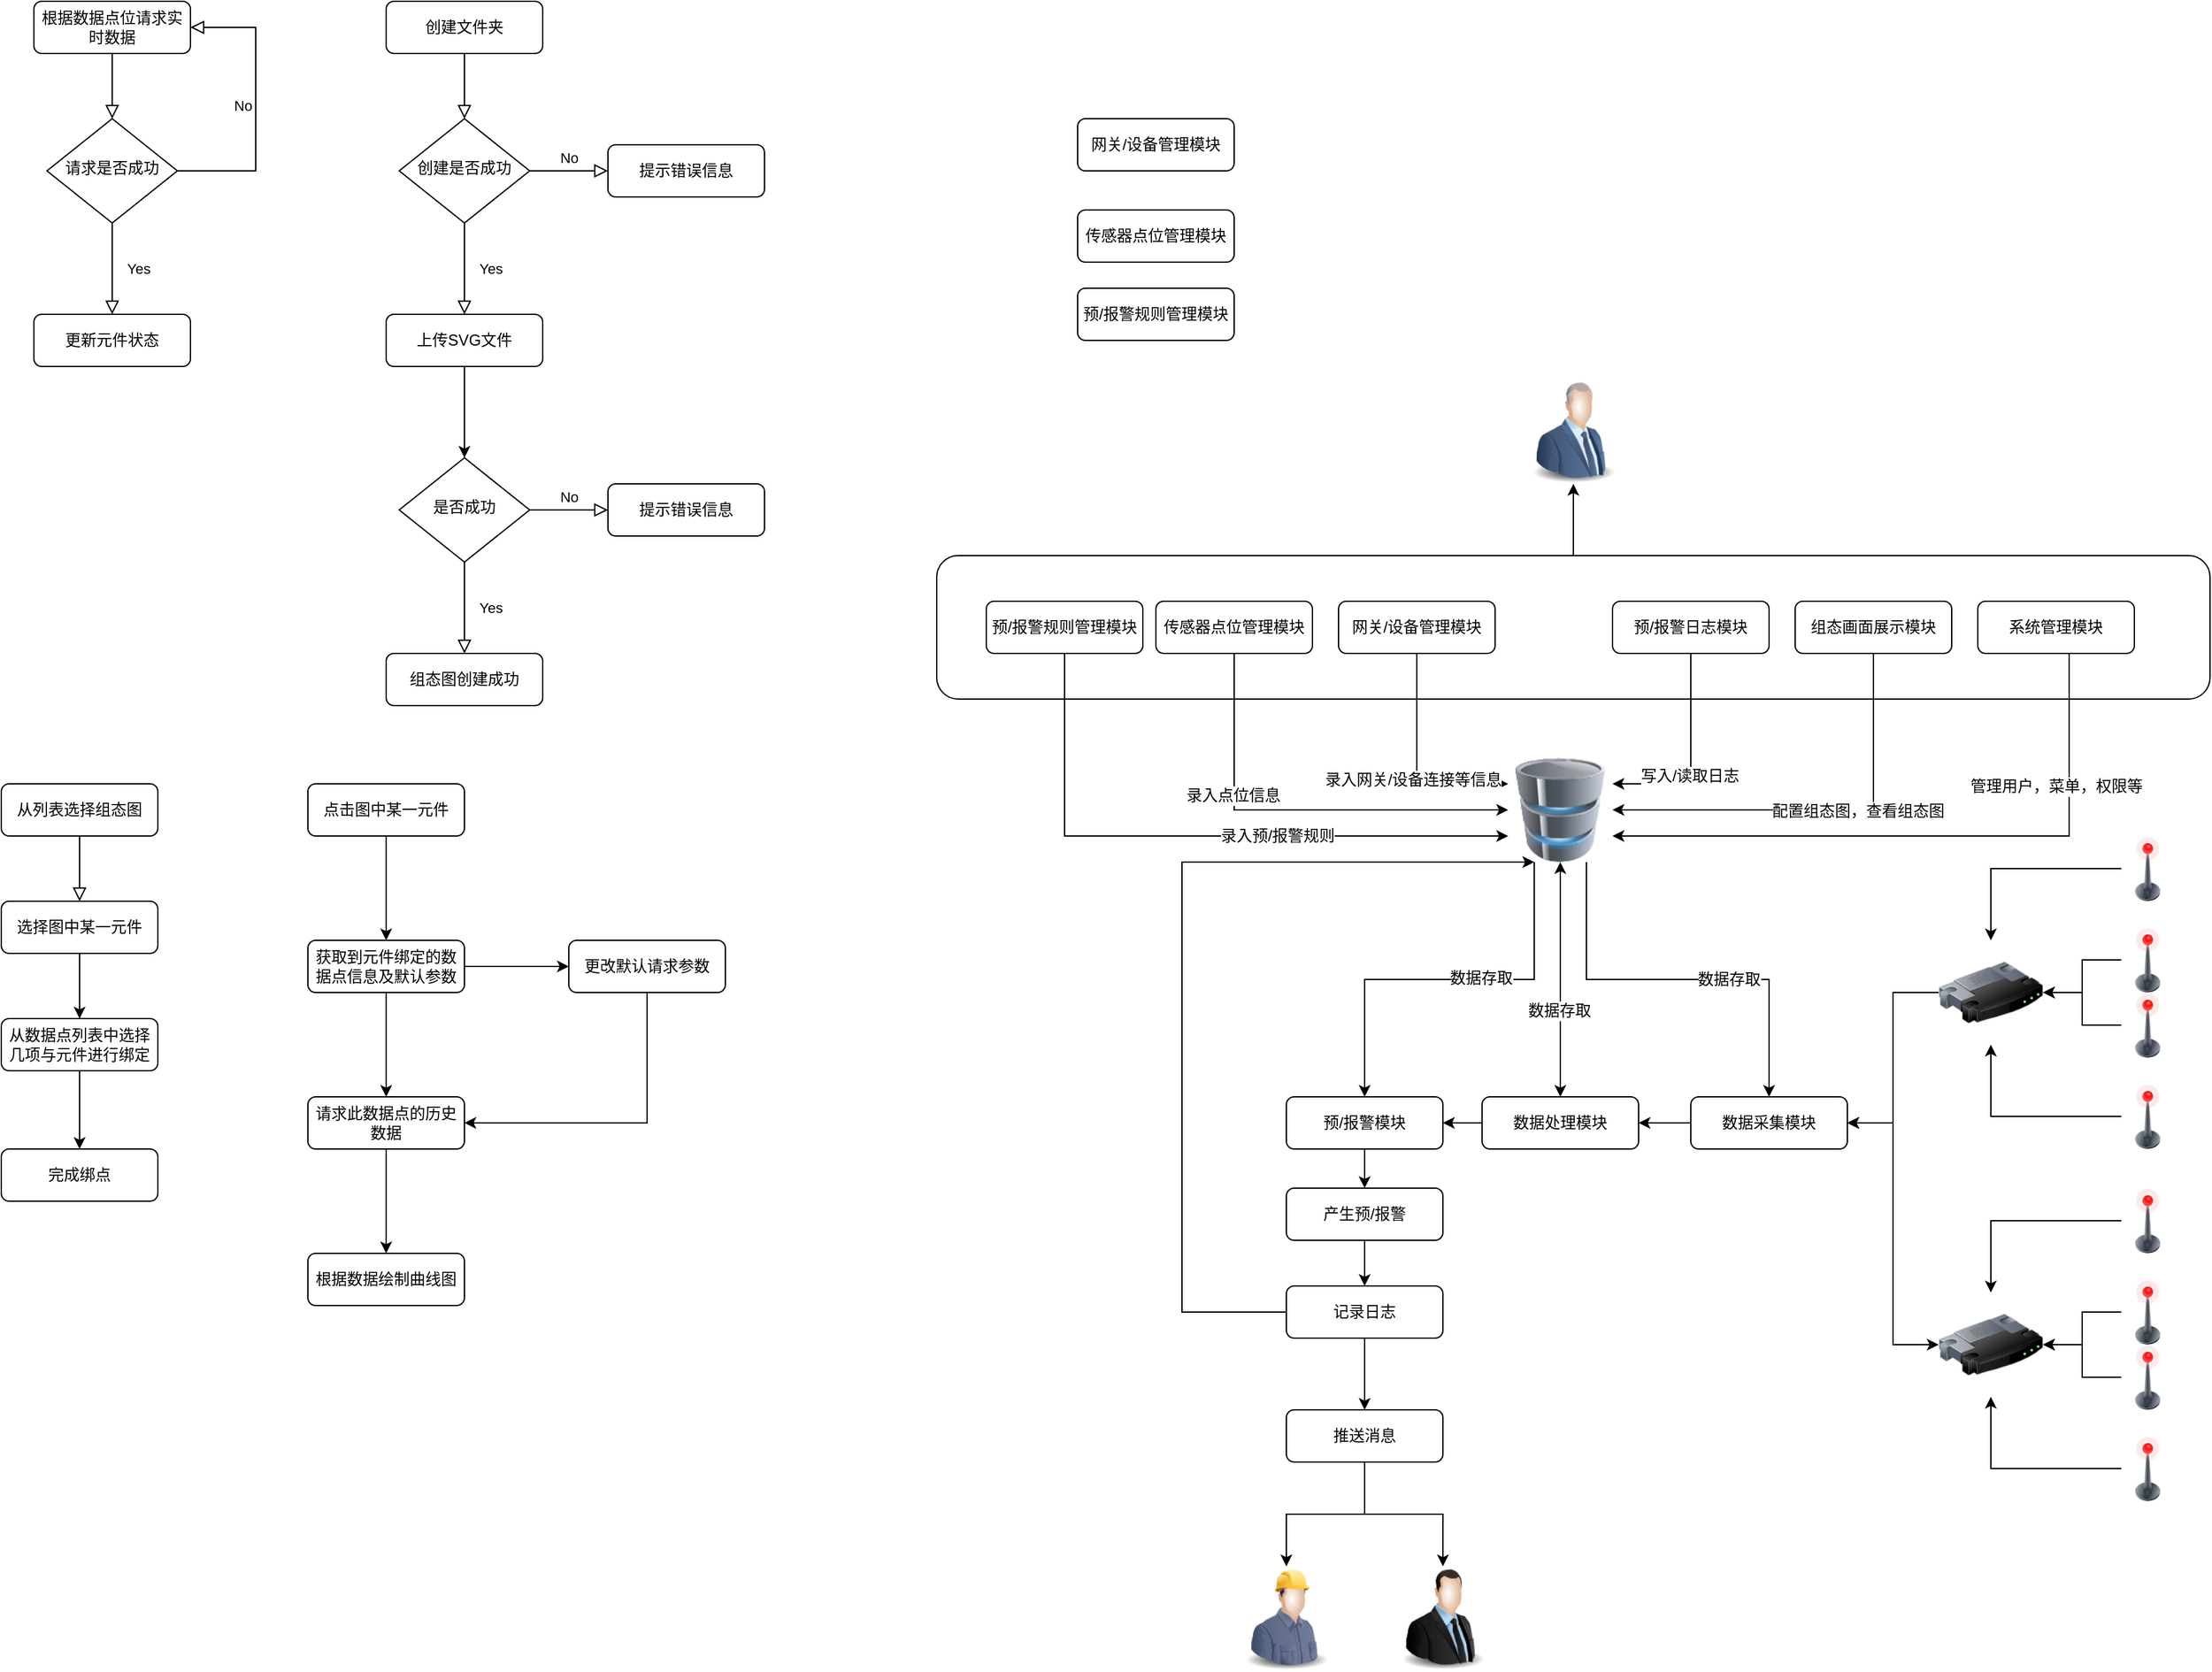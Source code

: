 <mxfile version="12.7.8" type="github">
  <diagram id="C5RBs43oDa-KdzZeNtuy" name="Page-1">
    <mxGraphModel dx="906" dy="482" grid="1" gridSize="10" guides="1" tooltips="1" connect="1" arrows="1" fold="1" page="1" pageScale="1" pageWidth="1827" pageHeight="2169" math="0" shadow="0">
      <root>
        <mxCell id="WIyWlLk6GJQsqaUBKTNV-0" />
        <mxCell id="WIyWlLk6GJQsqaUBKTNV-1" parent="WIyWlLk6GJQsqaUBKTNV-0" />
        <mxCell id="04m9J_qf78tEOwaYgz3x-59" style="edgeStyle=orthogonalEdgeStyle;rounded=0;orthogonalLoop=1;jettySize=auto;html=1;exitX=0.5;exitY=0;exitDx=0;exitDy=0;entryX=0.5;entryY=1;entryDx=0;entryDy=0;" edge="1" parent="WIyWlLk6GJQsqaUBKTNV-1" source="04m9J_qf78tEOwaYgz3x-57" target="04m9J_qf78tEOwaYgz3x-58">
          <mxGeometry relative="1" as="geometry" />
        </mxCell>
        <mxCell id="04m9J_qf78tEOwaYgz3x-57" value="" style="rounded=1;whiteSpace=wrap;html=1;fontSize=12;glass=0;strokeWidth=1;shadow=0;" vertex="1" parent="WIyWlLk6GJQsqaUBKTNV-1">
          <mxGeometry x="852" y="505" width="976" height="110" as="geometry" />
        </mxCell>
        <mxCell id="WIyWlLk6GJQsqaUBKTNV-2" value="" style="rounded=0;html=1;jettySize=auto;orthogonalLoop=1;fontSize=11;endArrow=block;endFill=0;endSize=8;strokeWidth=1;shadow=0;labelBackgroundColor=none;edgeStyle=orthogonalEdgeStyle;" parent="WIyWlLk6GJQsqaUBKTNV-1" source="WIyWlLk6GJQsqaUBKTNV-3" target="WIyWlLk6GJQsqaUBKTNV-6" edge="1">
          <mxGeometry relative="1" as="geometry" />
        </mxCell>
        <mxCell id="WIyWlLk6GJQsqaUBKTNV-3" value="根据数据点位请求实时数据" style="rounded=1;whiteSpace=wrap;html=1;fontSize=12;glass=0;strokeWidth=1;shadow=0;" parent="WIyWlLk6GJQsqaUBKTNV-1" vertex="1">
          <mxGeometry x="160" y="80" width="120" height="40" as="geometry" />
        </mxCell>
        <mxCell id="WIyWlLk6GJQsqaUBKTNV-4" value="Yes" style="rounded=0;html=1;jettySize=auto;orthogonalLoop=1;fontSize=11;endArrow=block;endFill=0;endSize=8;strokeWidth=1;shadow=0;labelBackgroundColor=none;edgeStyle=orthogonalEdgeStyle;entryX=0.5;entryY=0;entryDx=0;entryDy=0;" parent="WIyWlLk6GJQsqaUBKTNV-1" source="WIyWlLk6GJQsqaUBKTNV-6" target="WIyWlLk6GJQsqaUBKTNV-12" edge="1">
          <mxGeometry y="20" relative="1" as="geometry">
            <mxPoint as="offset" />
          </mxGeometry>
        </mxCell>
        <mxCell id="WIyWlLk6GJQsqaUBKTNV-5" value="No" style="edgeStyle=orthogonalEdgeStyle;rounded=0;html=1;jettySize=auto;orthogonalLoop=1;fontSize=11;endArrow=block;endFill=0;endSize=8;strokeWidth=1;shadow=0;labelBackgroundColor=none;entryX=1;entryY=0.5;entryDx=0;entryDy=0;exitX=1;exitY=0.5;exitDx=0;exitDy=0;" parent="WIyWlLk6GJQsqaUBKTNV-1" source="WIyWlLk6GJQsqaUBKTNV-6" target="WIyWlLk6GJQsqaUBKTNV-3" edge="1">
          <mxGeometry y="10" relative="1" as="geometry">
            <mxPoint as="offset" />
            <Array as="points">
              <mxPoint x="330" y="210" />
              <mxPoint x="330" y="100" />
            </Array>
          </mxGeometry>
        </mxCell>
        <mxCell id="WIyWlLk6GJQsqaUBKTNV-6" value="请求是否成功" style="rhombus;whiteSpace=wrap;html=1;shadow=0;fontFamily=Helvetica;fontSize=12;align=center;strokeWidth=1;spacing=6;spacingTop=-4;" parent="WIyWlLk6GJQsqaUBKTNV-1" vertex="1">
          <mxGeometry x="170" y="170" width="100" height="80" as="geometry" />
        </mxCell>
        <mxCell id="WIyWlLk6GJQsqaUBKTNV-12" value="更新元件状态" style="rounded=1;whiteSpace=wrap;html=1;fontSize=12;glass=0;strokeWidth=1;shadow=0;" parent="WIyWlLk6GJQsqaUBKTNV-1" vertex="1">
          <mxGeometry x="160" y="320" width="120" height="40" as="geometry" />
        </mxCell>
        <mxCell id="wdigM2pX4t3X0W38fQIm-0" value="" style="rounded=0;html=1;jettySize=auto;orthogonalLoop=1;fontSize=11;endArrow=block;endFill=0;endSize=8;strokeWidth=1;shadow=0;labelBackgroundColor=none;edgeStyle=orthogonalEdgeStyle;" parent="WIyWlLk6GJQsqaUBKTNV-1" source="wdigM2pX4t3X0W38fQIm-1" target="wdigM2pX4t3X0W38fQIm-4" edge="1">
          <mxGeometry relative="1" as="geometry" />
        </mxCell>
        <mxCell id="wdigM2pX4t3X0W38fQIm-1" value="创建文件夹" style="rounded=1;whiteSpace=wrap;html=1;fontSize=12;glass=0;strokeWidth=1;shadow=0;" parent="WIyWlLk6GJQsqaUBKTNV-1" vertex="1">
          <mxGeometry x="430" y="80" width="120" height="40" as="geometry" />
        </mxCell>
        <mxCell id="wdigM2pX4t3X0W38fQIm-2" value="Yes" style="rounded=0;html=1;jettySize=auto;orthogonalLoop=1;fontSize=11;endArrow=block;endFill=0;endSize=8;strokeWidth=1;shadow=0;labelBackgroundColor=none;edgeStyle=orthogonalEdgeStyle;entryX=0.5;entryY=0;entryDx=0;entryDy=0;" parent="WIyWlLk6GJQsqaUBKTNV-1" source="wdigM2pX4t3X0W38fQIm-4" target="wdigM2pX4t3X0W38fQIm-5" edge="1">
          <mxGeometry y="20" relative="1" as="geometry">
            <mxPoint as="offset" />
          </mxGeometry>
        </mxCell>
        <mxCell id="wdigM2pX4t3X0W38fQIm-3" value="No" style="edgeStyle=orthogonalEdgeStyle;rounded=0;html=1;jettySize=auto;orthogonalLoop=1;fontSize=11;endArrow=block;endFill=0;endSize=8;strokeWidth=1;shadow=0;labelBackgroundColor=none;exitX=1;exitY=0.5;exitDx=0;exitDy=0;entryX=0;entryY=0.5;entryDx=0;entryDy=0;" parent="WIyWlLk6GJQsqaUBKTNV-1" source="wdigM2pX4t3X0W38fQIm-4" target="wdigM2pX4t3X0W38fQIm-6" edge="1">
          <mxGeometry y="10" relative="1" as="geometry">
            <mxPoint as="offset" />
            <Array as="points" />
            <mxPoint x="640" y="210" as="targetPoint" />
          </mxGeometry>
        </mxCell>
        <mxCell id="wdigM2pX4t3X0W38fQIm-4" value="创建是否成功" style="rhombus;whiteSpace=wrap;html=1;shadow=0;fontFamily=Helvetica;fontSize=12;align=center;strokeWidth=1;spacing=6;spacingTop=-4;" parent="WIyWlLk6GJQsqaUBKTNV-1" vertex="1">
          <mxGeometry x="440" y="170" width="100" height="80" as="geometry" />
        </mxCell>
        <mxCell id="wdigM2pX4t3X0W38fQIm-15" style="edgeStyle=orthogonalEdgeStyle;rounded=0;orthogonalLoop=1;jettySize=auto;html=1;exitX=0.5;exitY=1;exitDx=0;exitDy=0;entryX=0.5;entryY=0;entryDx=0;entryDy=0;" parent="WIyWlLk6GJQsqaUBKTNV-1" source="wdigM2pX4t3X0W38fQIm-5" target="wdigM2pX4t3X0W38fQIm-12" edge="1">
          <mxGeometry relative="1" as="geometry" />
        </mxCell>
        <mxCell id="wdigM2pX4t3X0W38fQIm-5" value="上传SVG文件" style="rounded=1;whiteSpace=wrap;html=1;fontSize=12;glass=0;strokeWidth=1;shadow=0;" parent="WIyWlLk6GJQsqaUBKTNV-1" vertex="1">
          <mxGeometry x="430" y="320" width="120" height="40" as="geometry" />
        </mxCell>
        <mxCell id="wdigM2pX4t3X0W38fQIm-6" value="提示错误信息" style="rounded=1;whiteSpace=wrap;html=1;fontSize=12;glass=0;strokeWidth=1;shadow=0;" parent="WIyWlLk6GJQsqaUBKTNV-1" vertex="1">
          <mxGeometry x="600" y="190" width="120" height="40" as="geometry" />
        </mxCell>
        <mxCell id="wdigM2pX4t3X0W38fQIm-10" value="Yes" style="rounded=0;html=1;jettySize=auto;orthogonalLoop=1;fontSize=11;endArrow=block;endFill=0;endSize=8;strokeWidth=1;shadow=0;labelBackgroundColor=none;edgeStyle=orthogonalEdgeStyle;entryX=0.5;entryY=0;entryDx=0;entryDy=0;" parent="WIyWlLk6GJQsqaUBKTNV-1" source="wdigM2pX4t3X0W38fQIm-12" target="wdigM2pX4t3X0W38fQIm-13" edge="1">
          <mxGeometry y="20" relative="1" as="geometry">
            <mxPoint as="offset" />
          </mxGeometry>
        </mxCell>
        <mxCell id="wdigM2pX4t3X0W38fQIm-11" value="No" style="edgeStyle=orthogonalEdgeStyle;rounded=0;html=1;jettySize=auto;orthogonalLoop=1;fontSize=11;endArrow=block;endFill=0;endSize=8;strokeWidth=1;shadow=0;labelBackgroundColor=none;exitX=1;exitY=0.5;exitDx=0;exitDy=0;entryX=0;entryY=0.5;entryDx=0;entryDy=0;" parent="WIyWlLk6GJQsqaUBKTNV-1" source="wdigM2pX4t3X0W38fQIm-12" target="wdigM2pX4t3X0W38fQIm-14" edge="1">
          <mxGeometry y="10" relative="1" as="geometry">
            <mxPoint as="offset" />
            <Array as="points" />
            <mxPoint x="640" y="470" as="targetPoint" />
          </mxGeometry>
        </mxCell>
        <mxCell id="wdigM2pX4t3X0W38fQIm-12" value="是否成功" style="rhombus;whiteSpace=wrap;html=1;shadow=0;fontFamily=Helvetica;fontSize=12;align=center;strokeWidth=1;spacing=6;spacingTop=-4;" parent="WIyWlLk6GJQsqaUBKTNV-1" vertex="1">
          <mxGeometry x="440" y="430" width="100" height="80" as="geometry" />
        </mxCell>
        <mxCell id="wdigM2pX4t3X0W38fQIm-13" value="组态图创建成功" style="rounded=1;whiteSpace=wrap;html=1;fontSize=12;glass=0;strokeWidth=1;shadow=0;" parent="WIyWlLk6GJQsqaUBKTNV-1" vertex="1">
          <mxGeometry x="430" y="580" width="120" height="40" as="geometry" />
        </mxCell>
        <mxCell id="wdigM2pX4t3X0W38fQIm-14" value="提示错误信息" style="rounded=1;whiteSpace=wrap;html=1;fontSize=12;glass=0;strokeWidth=1;shadow=0;" parent="WIyWlLk6GJQsqaUBKTNV-1" vertex="1">
          <mxGeometry x="600" y="450" width="120" height="40" as="geometry" />
        </mxCell>
        <mxCell id="wdigM2pX4t3X0W38fQIm-16" value="" style="rounded=0;html=1;jettySize=auto;orthogonalLoop=1;fontSize=11;endArrow=block;endFill=0;endSize=8;strokeWidth=1;shadow=0;labelBackgroundColor=none;edgeStyle=orthogonalEdgeStyle;entryX=0.5;entryY=0;entryDx=0;entryDy=0;" parent="WIyWlLk6GJQsqaUBKTNV-1" source="wdigM2pX4t3X0W38fQIm-17" target="wdigM2pX4t3X0W38fQIm-22" edge="1">
          <mxGeometry relative="1" as="geometry">
            <mxPoint x="195" y="770" as="targetPoint" />
          </mxGeometry>
        </mxCell>
        <mxCell id="wdigM2pX4t3X0W38fQIm-17" value="从列表选择组态图" style="rounded=1;whiteSpace=wrap;html=1;fontSize=12;glass=0;strokeWidth=1;shadow=0;" parent="WIyWlLk6GJQsqaUBKTNV-1" vertex="1">
          <mxGeometry x="135" y="680" width="120" height="40" as="geometry" />
        </mxCell>
        <mxCell id="wdigM2pX4t3X0W38fQIm-21" style="edgeStyle=orthogonalEdgeStyle;rounded=0;orthogonalLoop=1;jettySize=auto;html=1;exitX=0.5;exitY=1;exitDx=0;exitDy=0;entryX=0.5;entryY=0;entryDx=0;entryDy=0;" parent="WIyWlLk6GJQsqaUBKTNV-1" source="wdigM2pX4t3X0W38fQIm-22" target="wdigM2pX4t3X0W38fQIm-28" edge="1">
          <mxGeometry relative="1" as="geometry" />
        </mxCell>
        <mxCell id="wdigM2pX4t3X0W38fQIm-22" value="选择图中某一元件" style="rounded=1;whiteSpace=wrap;html=1;fontSize=12;glass=0;strokeWidth=1;shadow=0;" parent="WIyWlLk6GJQsqaUBKTNV-1" vertex="1">
          <mxGeometry x="135" y="770" width="120" height="40" as="geometry" />
        </mxCell>
        <mxCell id="wdigM2pX4t3X0W38fQIm-27" value="完成绑点" style="rounded=1;whiteSpace=wrap;html=1;fontSize=12;glass=0;strokeWidth=1;shadow=0;" parent="WIyWlLk6GJQsqaUBKTNV-1" vertex="1">
          <mxGeometry x="135" y="960" width="120" height="40" as="geometry" />
        </mxCell>
        <mxCell id="wdigM2pX4t3X0W38fQIm-29" style="edgeStyle=orthogonalEdgeStyle;rounded=0;orthogonalLoop=1;jettySize=auto;html=1;entryX=0.5;entryY=0;entryDx=0;entryDy=0;" parent="WIyWlLk6GJQsqaUBKTNV-1" source="wdigM2pX4t3X0W38fQIm-28" target="wdigM2pX4t3X0W38fQIm-27" edge="1">
          <mxGeometry relative="1" as="geometry" />
        </mxCell>
        <mxCell id="wdigM2pX4t3X0W38fQIm-28" value="从数据点列表中选择几项与元件进行绑定" style="rounded=1;whiteSpace=wrap;html=1;fontSize=12;glass=0;strokeWidth=1;shadow=0;" parent="WIyWlLk6GJQsqaUBKTNV-1" vertex="1">
          <mxGeometry x="135" y="860" width="120" height="40" as="geometry" />
        </mxCell>
        <mxCell id="wdigM2pX4t3X0W38fQIm-32" value="" style="edgeStyle=orthogonalEdgeStyle;rounded=0;orthogonalLoop=1;jettySize=auto;html=1;" parent="WIyWlLk6GJQsqaUBKTNV-1" source="wdigM2pX4t3X0W38fQIm-30" target="wdigM2pX4t3X0W38fQIm-31" edge="1">
          <mxGeometry relative="1" as="geometry" />
        </mxCell>
        <mxCell id="wdigM2pX4t3X0W38fQIm-30" value="点击图中某一元件" style="rounded=1;whiteSpace=wrap;html=1;fontSize=12;glass=0;strokeWidth=1;shadow=0;" parent="WIyWlLk6GJQsqaUBKTNV-1" vertex="1">
          <mxGeometry x="370" y="680" width="120" height="40" as="geometry" />
        </mxCell>
        <mxCell id="wdigM2pX4t3X0W38fQIm-34" value="" style="edgeStyle=orthogonalEdgeStyle;rounded=0;orthogonalLoop=1;jettySize=auto;html=1;" parent="WIyWlLk6GJQsqaUBKTNV-1" source="wdigM2pX4t3X0W38fQIm-31" target="wdigM2pX4t3X0W38fQIm-33" edge="1">
          <mxGeometry relative="1" as="geometry" />
        </mxCell>
        <mxCell id="wdigM2pX4t3X0W38fQIm-38" value="" style="edgeStyle=orthogonalEdgeStyle;rounded=0;orthogonalLoop=1;jettySize=auto;html=1;" parent="WIyWlLk6GJQsqaUBKTNV-1" source="wdigM2pX4t3X0W38fQIm-31" target="wdigM2pX4t3X0W38fQIm-37" edge="1">
          <mxGeometry relative="1" as="geometry" />
        </mxCell>
        <mxCell id="wdigM2pX4t3X0W38fQIm-31" value="获取到元件绑定的数据点信息及默认参数" style="rounded=1;whiteSpace=wrap;html=1;fontSize=12;glass=0;strokeWidth=1;shadow=0;" parent="WIyWlLk6GJQsqaUBKTNV-1" vertex="1">
          <mxGeometry x="370" y="800" width="120" height="40" as="geometry" />
        </mxCell>
        <mxCell id="wdigM2pX4t3X0W38fQIm-39" style="edgeStyle=orthogonalEdgeStyle;rounded=0;orthogonalLoop=1;jettySize=auto;html=1;exitX=0.5;exitY=1;exitDx=0;exitDy=0;entryX=1;entryY=0.5;entryDx=0;entryDy=0;" parent="WIyWlLk6GJQsqaUBKTNV-1" source="wdigM2pX4t3X0W38fQIm-37" target="wdigM2pX4t3X0W38fQIm-33" edge="1">
          <mxGeometry relative="1" as="geometry" />
        </mxCell>
        <mxCell id="wdigM2pX4t3X0W38fQIm-37" value="更改默认请求参数" style="rounded=1;whiteSpace=wrap;html=1;fontSize=12;glass=0;strokeWidth=1;shadow=0;" parent="WIyWlLk6GJQsqaUBKTNV-1" vertex="1">
          <mxGeometry x="570" y="800" width="120" height="40" as="geometry" />
        </mxCell>
        <mxCell id="wdigM2pX4t3X0W38fQIm-36" value="" style="edgeStyle=orthogonalEdgeStyle;rounded=0;orthogonalLoop=1;jettySize=auto;html=1;" parent="WIyWlLk6GJQsqaUBKTNV-1" source="wdigM2pX4t3X0W38fQIm-33" target="wdigM2pX4t3X0W38fQIm-35" edge="1">
          <mxGeometry relative="1" as="geometry" />
        </mxCell>
        <mxCell id="wdigM2pX4t3X0W38fQIm-33" value="请求此数据点的历史数据" style="rounded=1;whiteSpace=wrap;html=1;fontSize=12;glass=0;strokeWidth=1;shadow=0;" parent="WIyWlLk6GJQsqaUBKTNV-1" vertex="1">
          <mxGeometry x="370" y="920" width="120" height="40" as="geometry" />
        </mxCell>
        <mxCell id="wdigM2pX4t3X0W38fQIm-35" value="根据数据绘制曲线图" style="rounded=1;whiteSpace=wrap;html=1;fontSize=12;glass=0;strokeWidth=1;shadow=0;" parent="WIyWlLk6GJQsqaUBKTNV-1" vertex="1">
          <mxGeometry x="370" y="1040" width="120" height="40" as="geometry" />
        </mxCell>
        <mxCell id="04m9J_qf78tEOwaYgz3x-0" value="网关/设备管理模块" style="rounded=1;whiteSpace=wrap;html=1;fontSize=12;glass=0;strokeWidth=1;shadow=0;" vertex="1" parent="WIyWlLk6GJQsqaUBKTNV-1">
          <mxGeometry x="960" y="170" width="120" height="40" as="geometry" />
        </mxCell>
        <mxCell id="04m9J_qf78tEOwaYgz3x-1" value="传感器点位管理模块" style="rounded=1;whiteSpace=wrap;html=1;fontSize=12;glass=0;strokeWidth=1;shadow=0;" vertex="1" parent="WIyWlLk6GJQsqaUBKTNV-1">
          <mxGeometry x="960" y="240" width="120" height="40" as="geometry" />
        </mxCell>
        <mxCell id="04m9J_qf78tEOwaYgz3x-2" value="预/报警规则管理模块" style="rounded=1;whiteSpace=wrap;html=1;fontSize=12;glass=0;strokeWidth=1;shadow=0;" vertex="1" parent="WIyWlLk6GJQsqaUBKTNV-1">
          <mxGeometry x="960" y="300" width="120" height="40" as="geometry" />
        </mxCell>
        <mxCell id="04m9J_qf78tEOwaYgz3x-44" style="edgeStyle=orthogonalEdgeStyle;rounded=0;orthogonalLoop=1;jettySize=auto;html=1;entryX=1;entryY=0.25;entryDx=0;entryDy=0;exitX=0.5;exitY=1;exitDx=0;exitDy=0;" edge="1" parent="WIyWlLk6GJQsqaUBKTNV-1" source="04m9J_qf78tEOwaYgz3x-3" target="04m9J_qf78tEOwaYgz3x-33">
          <mxGeometry relative="1" as="geometry">
            <Array as="points">
              <mxPoint x="1430" y="680" />
            </Array>
          </mxGeometry>
        </mxCell>
        <mxCell id="04m9J_qf78tEOwaYgz3x-45" value="写入/读取日志" style="text;html=1;align=center;verticalAlign=middle;resizable=0;points=[];labelBackgroundColor=#ffffff;" vertex="1" connectable="0" parent="04m9J_qf78tEOwaYgz3x-44">
          <mxGeometry x="0.17" y="-1" relative="1" as="geometry">
            <mxPoint as="offset" />
          </mxGeometry>
        </mxCell>
        <mxCell id="04m9J_qf78tEOwaYgz3x-3" value="预/报警日志模块" style="rounded=1;whiteSpace=wrap;html=1;fontSize=12;glass=0;strokeWidth=1;shadow=0;" vertex="1" parent="WIyWlLk6GJQsqaUBKTNV-1">
          <mxGeometry x="1370" y="540" width="120" height="40" as="geometry" />
        </mxCell>
        <mxCell id="04m9J_qf78tEOwaYgz3x-46" style="edgeStyle=orthogonalEdgeStyle;rounded=0;orthogonalLoop=1;jettySize=auto;html=1;entryX=1;entryY=0.5;entryDx=0;entryDy=0;exitX=0.5;exitY=1;exitDx=0;exitDy=0;" edge="1" parent="WIyWlLk6GJQsqaUBKTNV-1" source="04m9J_qf78tEOwaYgz3x-4" target="04m9J_qf78tEOwaYgz3x-33">
          <mxGeometry relative="1" as="geometry">
            <Array as="points">
              <mxPoint x="1570" y="700" />
            </Array>
          </mxGeometry>
        </mxCell>
        <mxCell id="04m9J_qf78tEOwaYgz3x-47" value="配置组态图，查看组态图" style="text;html=1;align=center;verticalAlign=middle;resizable=0;points=[];labelBackgroundColor=#ffffff;" vertex="1" connectable="0" parent="04m9J_qf78tEOwaYgz3x-46">
          <mxGeometry x="-0.171" y="1" relative="1" as="geometry">
            <mxPoint as="offset" />
          </mxGeometry>
        </mxCell>
        <mxCell id="04m9J_qf78tEOwaYgz3x-4" value="组态画面展示模块" style="rounded=1;whiteSpace=wrap;html=1;fontSize=12;glass=0;strokeWidth=1;shadow=0;" vertex="1" parent="WIyWlLk6GJQsqaUBKTNV-1">
          <mxGeometry x="1510" y="540" width="120" height="40" as="geometry" />
        </mxCell>
        <mxCell id="04m9J_qf78tEOwaYgz3x-48" style="edgeStyle=orthogonalEdgeStyle;rounded=0;orthogonalLoop=1;jettySize=auto;html=1;exitX=0;exitY=0.5;exitDx=0;exitDy=0;entryX=1;entryY=0.75;entryDx=0;entryDy=0;" edge="1" parent="WIyWlLk6GJQsqaUBKTNV-1" source="04m9J_qf78tEOwaYgz3x-5" target="04m9J_qf78tEOwaYgz3x-33">
          <mxGeometry relative="1" as="geometry">
            <Array as="points">
              <mxPoint x="1720" y="560" />
              <mxPoint x="1720" y="720" />
            </Array>
          </mxGeometry>
        </mxCell>
        <mxCell id="04m9J_qf78tEOwaYgz3x-49" value="管理用户，菜单，权限等" style="text;html=1;align=center;verticalAlign=middle;resizable=0;points=[];labelBackgroundColor=#ffffff;" vertex="1" connectable="0" parent="04m9J_qf78tEOwaYgz3x-48">
          <mxGeometry x="-0.32" y="-5" relative="1" as="geometry">
            <mxPoint x="-5" y="-5" as="offset" />
          </mxGeometry>
        </mxCell>
        <mxCell id="04m9J_qf78tEOwaYgz3x-5" value="系统管理模块" style="rounded=1;whiteSpace=wrap;html=1;fontSize=12;glass=0;strokeWidth=1;shadow=0;" vertex="1" parent="WIyWlLk6GJQsqaUBKTNV-1">
          <mxGeometry x="1650" y="540" width="120" height="40" as="geometry" />
        </mxCell>
        <mxCell id="04m9J_qf78tEOwaYgz3x-50" style="edgeStyle=orthogonalEdgeStyle;rounded=0;orthogonalLoop=1;jettySize=auto;html=1;exitX=0;exitY=0.5;exitDx=0;exitDy=0;entryX=1;entryY=0.5;entryDx=0;entryDy=0;" edge="1" parent="WIyWlLk6GJQsqaUBKTNV-1" source="04m9J_qf78tEOwaYgz3x-6" target="04m9J_qf78tEOwaYgz3x-18">
          <mxGeometry relative="1" as="geometry" />
        </mxCell>
        <mxCell id="04m9J_qf78tEOwaYgz3x-6" value="" style="image;html=1;labelBackgroundColor=#ffffff;image=img/lib/clip_art/networking/Router_128x128.png" vertex="1" parent="WIyWlLk6GJQsqaUBKTNV-1">
          <mxGeometry x="1620" y="800" width="80" height="80" as="geometry" />
        </mxCell>
        <mxCell id="04m9J_qf78tEOwaYgz3x-12" style="edgeStyle=orthogonalEdgeStyle;rounded=0;orthogonalLoop=1;jettySize=auto;html=1;exitX=0;exitY=0.5;exitDx=0;exitDy=0;entryX=0.5;entryY=0;entryDx=0;entryDy=0;" edge="1" parent="WIyWlLk6GJQsqaUBKTNV-1" source="04m9J_qf78tEOwaYgz3x-7" target="04m9J_qf78tEOwaYgz3x-6">
          <mxGeometry relative="1" as="geometry" />
        </mxCell>
        <mxCell id="04m9J_qf78tEOwaYgz3x-7" value="" style="image;html=1;labelBackgroundColor=#ffffff;image=img/lib/clip_art/telecommunication/Signal_tower_off_128x128.png" vertex="1" parent="WIyWlLk6GJQsqaUBKTNV-1">
          <mxGeometry x="1760" y="720" width="40" height="50" as="geometry" />
        </mxCell>
        <mxCell id="04m9J_qf78tEOwaYgz3x-13" style="edgeStyle=orthogonalEdgeStyle;rounded=0;orthogonalLoop=1;jettySize=auto;html=1;exitX=0;exitY=0.5;exitDx=0;exitDy=0;entryX=1;entryY=0.5;entryDx=0;entryDy=0;" edge="1" parent="WIyWlLk6GJQsqaUBKTNV-1" source="04m9J_qf78tEOwaYgz3x-8" target="04m9J_qf78tEOwaYgz3x-6">
          <mxGeometry relative="1" as="geometry" />
        </mxCell>
        <mxCell id="04m9J_qf78tEOwaYgz3x-8" value="" style="image;html=1;labelBackgroundColor=#ffffff;image=img/lib/clip_art/telecommunication/Signal_tower_off_128x128.png" vertex="1" parent="WIyWlLk6GJQsqaUBKTNV-1">
          <mxGeometry x="1760" y="790" width="40" height="50" as="geometry" />
        </mxCell>
        <mxCell id="04m9J_qf78tEOwaYgz3x-14" style="edgeStyle=orthogonalEdgeStyle;rounded=0;orthogonalLoop=1;jettySize=auto;html=1;exitX=0;exitY=0.5;exitDx=0;exitDy=0;" edge="1" parent="WIyWlLk6GJQsqaUBKTNV-1" source="04m9J_qf78tEOwaYgz3x-9" target="04m9J_qf78tEOwaYgz3x-6">
          <mxGeometry relative="1" as="geometry" />
        </mxCell>
        <mxCell id="04m9J_qf78tEOwaYgz3x-9" value="" style="image;html=1;labelBackgroundColor=#ffffff;image=img/lib/clip_art/telecommunication/Signal_tower_off_128x128.png" vertex="1" parent="WIyWlLk6GJQsqaUBKTNV-1">
          <mxGeometry x="1760" y="840" width="40" height="50" as="geometry" />
        </mxCell>
        <mxCell id="04m9J_qf78tEOwaYgz3x-15" style="edgeStyle=orthogonalEdgeStyle;rounded=0;orthogonalLoop=1;jettySize=auto;html=1;exitX=0;exitY=0.5;exitDx=0;exitDy=0;entryX=0.5;entryY=1;entryDx=0;entryDy=0;" edge="1" parent="WIyWlLk6GJQsqaUBKTNV-1" source="04m9J_qf78tEOwaYgz3x-10" target="04m9J_qf78tEOwaYgz3x-6">
          <mxGeometry relative="1" as="geometry" />
        </mxCell>
        <mxCell id="04m9J_qf78tEOwaYgz3x-10" value="" style="image;html=1;labelBackgroundColor=#ffffff;image=img/lib/clip_art/telecommunication/Signal_tower_off_128x128.png" vertex="1" parent="WIyWlLk6GJQsqaUBKTNV-1">
          <mxGeometry x="1760" y="910" width="40" height="50" as="geometry" />
        </mxCell>
        <mxCell id="04m9J_qf78tEOwaYgz3x-51" style="edgeStyle=orthogonalEdgeStyle;rounded=0;orthogonalLoop=1;jettySize=auto;html=1;exitX=0;exitY=0.5;exitDx=0;exitDy=0;entryX=1;entryY=0.5;entryDx=0;entryDy=0;" edge="1" parent="WIyWlLk6GJQsqaUBKTNV-1" source="04m9J_qf78tEOwaYgz3x-18" target="04m9J_qf78tEOwaYgz3x-19">
          <mxGeometry relative="1" as="geometry" />
        </mxCell>
        <mxCell id="04m9J_qf78tEOwaYgz3x-18" value="数据采集模块" style="rounded=1;whiteSpace=wrap;html=1;fontSize=12;glass=0;strokeWidth=1;shadow=0;" vertex="1" parent="WIyWlLk6GJQsqaUBKTNV-1">
          <mxGeometry x="1430" y="920" width="120" height="40" as="geometry" />
        </mxCell>
        <mxCell id="04m9J_qf78tEOwaYgz3x-52" style="edgeStyle=orthogonalEdgeStyle;rounded=0;orthogonalLoop=1;jettySize=auto;html=1;exitX=0;exitY=0.5;exitDx=0;exitDy=0;" edge="1" parent="WIyWlLk6GJQsqaUBKTNV-1" source="04m9J_qf78tEOwaYgz3x-19" target="04m9J_qf78tEOwaYgz3x-20">
          <mxGeometry relative="1" as="geometry" />
        </mxCell>
        <mxCell id="04m9J_qf78tEOwaYgz3x-54" style="edgeStyle=orthogonalEdgeStyle;rounded=0;orthogonalLoop=1;jettySize=auto;html=1;exitX=0.5;exitY=1;exitDx=0;exitDy=0;entryX=0.5;entryY=0;entryDx=0;entryDy=0;" edge="1" parent="WIyWlLk6GJQsqaUBKTNV-1" source="04m9J_qf78tEOwaYgz3x-20" target="04m9J_qf78tEOwaYgz3x-21">
          <mxGeometry relative="1" as="geometry" />
        </mxCell>
        <mxCell id="04m9J_qf78tEOwaYgz3x-19" value="数据处理模块" style="rounded=1;whiteSpace=wrap;html=1;fontSize=12;glass=0;strokeWidth=1;shadow=0;" vertex="1" parent="WIyWlLk6GJQsqaUBKTNV-1">
          <mxGeometry x="1270" y="920" width="120" height="40" as="geometry" />
        </mxCell>
        <mxCell id="04m9J_qf78tEOwaYgz3x-20" value="预/报警模块" style="rounded=1;whiteSpace=wrap;html=1;fontSize=12;glass=0;strokeWidth=1;shadow=0;" vertex="1" parent="WIyWlLk6GJQsqaUBKTNV-1">
          <mxGeometry x="1120" y="920" width="120" height="40" as="geometry" />
        </mxCell>
        <mxCell id="04m9J_qf78tEOwaYgz3x-23" value="" style="edgeStyle=orthogonalEdgeStyle;rounded=0;orthogonalLoop=1;jettySize=auto;html=1;" edge="1" parent="WIyWlLk6GJQsqaUBKTNV-1" source="04m9J_qf78tEOwaYgz3x-21" target="04m9J_qf78tEOwaYgz3x-22">
          <mxGeometry relative="1" as="geometry" />
        </mxCell>
        <mxCell id="04m9J_qf78tEOwaYgz3x-21" value="产生预/报警" style="rounded=1;whiteSpace=wrap;html=1;fontSize=12;glass=0;strokeWidth=1;shadow=0;" vertex="1" parent="WIyWlLk6GJQsqaUBKTNV-1">
          <mxGeometry x="1120" y="990" width="120" height="40" as="geometry" />
        </mxCell>
        <mxCell id="04m9J_qf78tEOwaYgz3x-25" value="" style="edgeStyle=orthogonalEdgeStyle;rounded=0;orthogonalLoop=1;jettySize=auto;html=1;" edge="1" parent="WIyWlLk6GJQsqaUBKTNV-1" source="04m9J_qf78tEOwaYgz3x-22" target="04m9J_qf78tEOwaYgz3x-24">
          <mxGeometry relative="1" as="geometry" />
        </mxCell>
        <mxCell id="04m9J_qf78tEOwaYgz3x-60" style="edgeStyle=orthogonalEdgeStyle;rounded=0;orthogonalLoop=1;jettySize=auto;html=1;exitX=0;exitY=0.5;exitDx=0;exitDy=0;entryX=0.25;entryY=1;entryDx=0;entryDy=0;" edge="1" parent="WIyWlLk6GJQsqaUBKTNV-1" source="04m9J_qf78tEOwaYgz3x-22" target="04m9J_qf78tEOwaYgz3x-33">
          <mxGeometry relative="1" as="geometry">
            <Array as="points">
              <mxPoint x="1040" y="1085" />
              <mxPoint x="1040" y="740" />
            </Array>
          </mxGeometry>
        </mxCell>
        <mxCell id="04m9J_qf78tEOwaYgz3x-22" value="记录日志" style="rounded=1;whiteSpace=wrap;html=1;fontSize=12;glass=0;strokeWidth=1;shadow=0;" vertex="1" parent="WIyWlLk6GJQsqaUBKTNV-1">
          <mxGeometry x="1120" y="1065" width="120" height="40" as="geometry" />
        </mxCell>
        <mxCell id="04m9J_qf78tEOwaYgz3x-55" style="edgeStyle=orthogonalEdgeStyle;rounded=0;orthogonalLoop=1;jettySize=auto;html=1;" edge="1" parent="WIyWlLk6GJQsqaUBKTNV-1" source="04m9J_qf78tEOwaYgz3x-24" target="04m9J_qf78tEOwaYgz3x-28">
          <mxGeometry relative="1" as="geometry" />
        </mxCell>
        <mxCell id="04m9J_qf78tEOwaYgz3x-56" style="edgeStyle=orthogonalEdgeStyle;rounded=0;orthogonalLoop=1;jettySize=auto;html=1;entryX=0.5;entryY=0;entryDx=0;entryDy=0;" edge="1" parent="WIyWlLk6GJQsqaUBKTNV-1" source="04m9J_qf78tEOwaYgz3x-24" target="04m9J_qf78tEOwaYgz3x-29">
          <mxGeometry relative="1" as="geometry" />
        </mxCell>
        <mxCell id="04m9J_qf78tEOwaYgz3x-24" value="推送消息" style="rounded=1;whiteSpace=wrap;html=1;fontSize=12;glass=0;strokeWidth=1;shadow=0;" vertex="1" parent="WIyWlLk6GJQsqaUBKTNV-1">
          <mxGeometry x="1120" y="1160" width="120" height="40" as="geometry" />
        </mxCell>
        <mxCell id="04m9J_qf78tEOwaYgz3x-28" value="" style="image;html=1;labelBackgroundColor=#ffffff;image=img/lib/clip_art/people/Construction_Worker_Man_128x128.png" vertex="1" parent="WIyWlLk6GJQsqaUBKTNV-1">
          <mxGeometry x="1080" y="1280" width="80" height="80" as="geometry" />
        </mxCell>
        <mxCell id="04m9J_qf78tEOwaYgz3x-29" value="" style="image;html=1;labelBackgroundColor=#ffffff;image=img/lib/clip_art/people/Suit_Man_128x128.png" vertex="1" parent="WIyWlLk6GJQsqaUBKTNV-1">
          <mxGeometry x="1200" y="1280" width="80" height="80" as="geometry" />
        </mxCell>
        <mxCell id="04m9J_qf78tEOwaYgz3x-61" style="edgeStyle=orthogonalEdgeStyle;rounded=0;orthogonalLoop=1;jettySize=auto;html=1;exitX=0.75;exitY=1;exitDx=0;exitDy=0;entryX=0.5;entryY=0;entryDx=0;entryDy=0;" edge="1" parent="WIyWlLk6GJQsqaUBKTNV-1" source="04m9J_qf78tEOwaYgz3x-33" target="04m9J_qf78tEOwaYgz3x-18">
          <mxGeometry relative="1" as="geometry" />
        </mxCell>
        <mxCell id="04m9J_qf78tEOwaYgz3x-66" value="数据存取" style="text;html=1;align=center;verticalAlign=middle;resizable=0;points=[];labelBackgroundColor=#ffffff;" vertex="1" connectable="0" parent="04m9J_qf78tEOwaYgz3x-61">
          <mxGeometry x="0.244" relative="1" as="geometry">
            <mxPoint as="offset" />
          </mxGeometry>
        </mxCell>
        <mxCell id="04m9J_qf78tEOwaYgz3x-62" style="edgeStyle=orthogonalEdgeStyle;rounded=0;orthogonalLoop=1;jettySize=auto;html=1;exitX=0.5;exitY=1;exitDx=0;exitDy=0;entryX=0.5;entryY=0;entryDx=0;entryDy=0;startArrow=classic;startFill=1;" edge="1" parent="WIyWlLk6GJQsqaUBKTNV-1" source="04m9J_qf78tEOwaYgz3x-33" target="04m9J_qf78tEOwaYgz3x-19">
          <mxGeometry relative="1" as="geometry" />
        </mxCell>
        <mxCell id="04m9J_qf78tEOwaYgz3x-64" value="数据存取" style="text;html=1;align=center;verticalAlign=middle;resizable=0;points=[];labelBackgroundColor=#ffffff;" vertex="1" connectable="0" parent="04m9J_qf78tEOwaYgz3x-62">
          <mxGeometry x="0.267" y="-1" relative="1" as="geometry">
            <mxPoint as="offset" />
          </mxGeometry>
        </mxCell>
        <mxCell id="04m9J_qf78tEOwaYgz3x-63" style="edgeStyle=orthogonalEdgeStyle;rounded=0;orthogonalLoop=1;jettySize=auto;html=1;exitX=0.25;exitY=1;exitDx=0;exitDy=0;entryX=0.5;entryY=0;entryDx=0;entryDy=0;" edge="1" parent="WIyWlLk6GJQsqaUBKTNV-1" source="04m9J_qf78tEOwaYgz3x-33" target="04m9J_qf78tEOwaYgz3x-20">
          <mxGeometry relative="1" as="geometry" />
        </mxCell>
        <mxCell id="04m9J_qf78tEOwaYgz3x-65" value="数据存取" style="text;html=1;align=center;verticalAlign=middle;resizable=0;points=[];labelBackgroundColor=#ffffff;" vertex="1" connectable="0" parent="04m9J_qf78tEOwaYgz3x-63">
          <mxGeometry x="-0.426" y="-41" relative="1" as="geometry">
            <mxPoint as="offset" />
          </mxGeometry>
        </mxCell>
        <mxCell id="04m9J_qf78tEOwaYgz3x-33" value="" style="image;html=1;labelBackgroundColor=#ffffff;image=img/lib/clip_art/computers/Database_128x128.png" vertex="1" parent="WIyWlLk6GJQsqaUBKTNV-1">
          <mxGeometry x="1290" y="660" width="80" height="80" as="geometry" />
        </mxCell>
        <mxCell id="04m9J_qf78tEOwaYgz3x-36" value="" style="edgeStyle=orthogonalEdgeStyle;rounded=0;orthogonalLoop=1;jettySize=auto;html=1;entryX=0;entryY=0.25;entryDx=0;entryDy=0;exitX=0.5;exitY=1;exitDx=0;exitDy=0;" edge="1" parent="WIyWlLk6GJQsqaUBKTNV-1" source="04m9J_qf78tEOwaYgz3x-34" target="04m9J_qf78tEOwaYgz3x-33">
          <mxGeometry relative="1" as="geometry">
            <mxPoint x="1210" y="710" as="targetPoint" />
            <Array as="points">
              <mxPoint x="1220" y="680" />
            </Array>
          </mxGeometry>
        </mxCell>
        <mxCell id="04m9J_qf78tEOwaYgz3x-37" value="录入网关/设备连接等信息" style="text;html=1;align=center;verticalAlign=middle;resizable=0;points=[];labelBackgroundColor=#ffffff;" vertex="1" connectable="0" parent="04m9J_qf78tEOwaYgz3x-36">
          <mxGeometry x="0.138" y="-3" relative="1" as="geometry">
            <mxPoint as="offset" />
          </mxGeometry>
        </mxCell>
        <mxCell id="04m9J_qf78tEOwaYgz3x-34" value="网关/设备管理模块" style="rounded=1;whiteSpace=wrap;html=1;fontSize=12;glass=0;strokeWidth=1;shadow=0;" vertex="1" parent="WIyWlLk6GJQsqaUBKTNV-1">
          <mxGeometry x="1160" y="540" width="120" height="40" as="geometry" />
        </mxCell>
        <mxCell id="04m9J_qf78tEOwaYgz3x-39" style="edgeStyle=orthogonalEdgeStyle;rounded=0;orthogonalLoop=1;jettySize=auto;html=1;entryX=0;entryY=0.75;entryDx=0;entryDy=0;" edge="1" parent="WIyWlLk6GJQsqaUBKTNV-1" source="04m9J_qf78tEOwaYgz3x-38" target="04m9J_qf78tEOwaYgz3x-33">
          <mxGeometry relative="1" as="geometry">
            <Array as="points">
              <mxPoint x="950" y="720" />
            </Array>
          </mxGeometry>
        </mxCell>
        <mxCell id="04m9J_qf78tEOwaYgz3x-40" value="录入预/报警规则" style="text;html=1;align=center;verticalAlign=middle;resizable=0;points=[];labelBackgroundColor=#ffffff;" vertex="1" connectable="0" parent="04m9J_qf78tEOwaYgz3x-39">
          <mxGeometry x="0.263" relative="1" as="geometry">
            <mxPoint as="offset" />
          </mxGeometry>
        </mxCell>
        <mxCell id="04m9J_qf78tEOwaYgz3x-38" value="预/报警规则管理模块" style="rounded=1;whiteSpace=wrap;html=1;fontSize=12;glass=0;strokeWidth=1;shadow=0;" vertex="1" parent="WIyWlLk6GJQsqaUBKTNV-1">
          <mxGeometry x="890" y="540" width="120" height="40" as="geometry" />
        </mxCell>
        <mxCell id="04m9J_qf78tEOwaYgz3x-42" style="edgeStyle=orthogonalEdgeStyle;rounded=0;orthogonalLoop=1;jettySize=auto;html=1;entryX=0;entryY=0.5;entryDx=0;entryDy=0;" edge="1" parent="WIyWlLk6GJQsqaUBKTNV-1" source="04m9J_qf78tEOwaYgz3x-41" target="04m9J_qf78tEOwaYgz3x-33">
          <mxGeometry relative="1" as="geometry">
            <Array as="points">
              <mxPoint x="1080" y="700" />
            </Array>
          </mxGeometry>
        </mxCell>
        <mxCell id="04m9J_qf78tEOwaYgz3x-43" value="录入点位信息" style="text;html=1;align=center;verticalAlign=middle;resizable=0;points=[];labelBackgroundColor=#ffffff;" vertex="1" connectable="0" parent="04m9J_qf78tEOwaYgz3x-42">
          <mxGeometry x="-0.341" y="-1" relative="1" as="geometry">
            <mxPoint as="offset" />
          </mxGeometry>
        </mxCell>
        <mxCell id="04m9J_qf78tEOwaYgz3x-41" value="传感器点位管理模块" style="rounded=1;whiteSpace=wrap;html=1;fontSize=12;glass=0;strokeWidth=1;shadow=0;" vertex="1" parent="WIyWlLk6GJQsqaUBKTNV-1">
          <mxGeometry x="1020" y="540" width="120" height="40" as="geometry" />
        </mxCell>
        <mxCell id="04m9J_qf78tEOwaYgz3x-58" value="" style="image;html=1;labelBackgroundColor=#ffffff;image=img/lib/clip_art/people/Suit_Man_Blue_128x128.png" vertex="1" parent="WIyWlLk6GJQsqaUBKTNV-1">
          <mxGeometry x="1300" y="370" width="80" height="80" as="geometry" />
        </mxCell>
        <mxCell id="04m9J_qf78tEOwaYgz3x-76" style="edgeStyle=orthogonalEdgeStyle;rounded=0;orthogonalLoop=1;jettySize=auto;html=1;exitX=0;exitY=0.5;exitDx=0;exitDy=0;entryX=1;entryY=0.5;entryDx=0;entryDy=0;startArrow=classic;startFill=1;" edge="1" parent="WIyWlLk6GJQsqaUBKTNV-1" source="04m9J_qf78tEOwaYgz3x-67" target="04m9J_qf78tEOwaYgz3x-18">
          <mxGeometry relative="1" as="geometry" />
        </mxCell>
        <mxCell id="04m9J_qf78tEOwaYgz3x-67" value="" style="image;html=1;labelBackgroundColor=#ffffff;image=img/lib/clip_art/networking/Router_128x128.png" vertex="1" parent="WIyWlLk6GJQsqaUBKTNV-1">
          <mxGeometry x="1620" y="1070" width="80" height="80" as="geometry" />
        </mxCell>
        <mxCell id="04m9J_qf78tEOwaYgz3x-68" style="edgeStyle=orthogonalEdgeStyle;rounded=0;orthogonalLoop=1;jettySize=auto;html=1;exitX=0;exitY=0.5;exitDx=0;exitDy=0;entryX=0.5;entryY=0;entryDx=0;entryDy=0;" edge="1" parent="WIyWlLk6GJQsqaUBKTNV-1" source="04m9J_qf78tEOwaYgz3x-69" target="04m9J_qf78tEOwaYgz3x-67">
          <mxGeometry relative="1" as="geometry" />
        </mxCell>
        <mxCell id="04m9J_qf78tEOwaYgz3x-69" value="" style="image;html=1;labelBackgroundColor=#ffffff;image=img/lib/clip_art/telecommunication/Signal_tower_off_128x128.png" vertex="1" parent="WIyWlLk6GJQsqaUBKTNV-1">
          <mxGeometry x="1760" y="990" width="40" height="50" as="geometry" />
        </mxCell>
        <mxCell id="04m9J_qf78tEOwaYgz3x-70" style="edgeStyle=orthogonalEdgeStyle;rounded=0;orthogonalLoop=1;jettySize=auto;html=1;exitX=0;exitY=0.5;exitDx=0;exitDy=0;entryX=1;entryY=0.5;entryDx=0;entryDy=0;" edge="1" parent="WIyWlLk6GJQsqaUBKTNV-1" source="04m9J_qf78tEOwaYgz3x-71" target="04m9J_qf78tEOwaYgz3x-67">
          <mxGeometry relative="1" as="geometry" />
        </mxCell>
        <mxCell id="04m9J_qf78tEOwaYgz3x-71" value="" style="image;html=1;labelBackgroundColor=#ffffff;image=img/lib/clip_art/telecommunication/Signal_tower_off_128x128.png" vertex="1" parent="WIyWlLk6GJQsqaUBKTNV-1">
          <mxGeometry x="1760" y="1060" width="40" height="50" as="geometry" />
        </mxCell>
        <mxCell id="04m9J_qf78tEOwaYgz3x-72" style="edgeStyle=orthogonalEdgeStyle;rounded=0;orthogonalLoop=1;jettySize=auto;html=1;exitX=0;exitY=0.5;exitDx=0;exitDy=0;" edge="1" parent="WIyWlLk6GJQsqaUBKTNV-1" source="04m9J_qf78tEOwaYgz3x-73" target="04m9J_qf78tEOwaYgz3x-67">
          <mxGeometry relative="1" as="geometry" />
        </mxCell>
        <mxCell id="04m9J_qf78tEOwaYgz3x-73" value="" style="image;html=1;labelBackgroundColor=#ffffff;image=img/lib/clip_art/telecommunication/Signal_tower_off_128x128.png" vertex="1" parent="WIyWlLk6GJQsqaUBKTNV-1">
          <mxGeometry x="1760" y="1110" width="40" height="50" as="geometry" />
        </mxCell>
        <mxCell id="04m9J_qf78tEOwaYgz3x-74" style="edgeStyle=orthogonalEdgeStyle;rounded=0;orthogonalLoop=1;jettySize=auto;html=1;exitX=0;exitY=0.5;exitDx=0;exitDy=0;entryX=0.5;entryY=1;entryDx=0;entryDy=0;" edge="1" parent="WIyWlLk6GJQsqaUBKTNV-1" source="04m9J_qf78tEOwaYgz3x-75" target="04m9J_qf78tEOwaYgz3x-67">
          <mxGeometry relative="1" as="geometry" />
        </mxCell>
        <mxCell id="04m9J_qf78tEOwaYgz3x-75" value="" style="image;html=1;labelBackgroundColor=#ffffff;image=img/lib/clip_art/telecommunication/Signal_tower_off_128x128.png" vertex="1" parent="WIyWlLk6GJQsqaUBKTNV-1">
          <mxGeometry x="1760" y="1180" width="40" height="50" as="geometry" />
        </mxCell>
      </root>
    </mxGraphModel>
  </diagram>
</mxfile>
